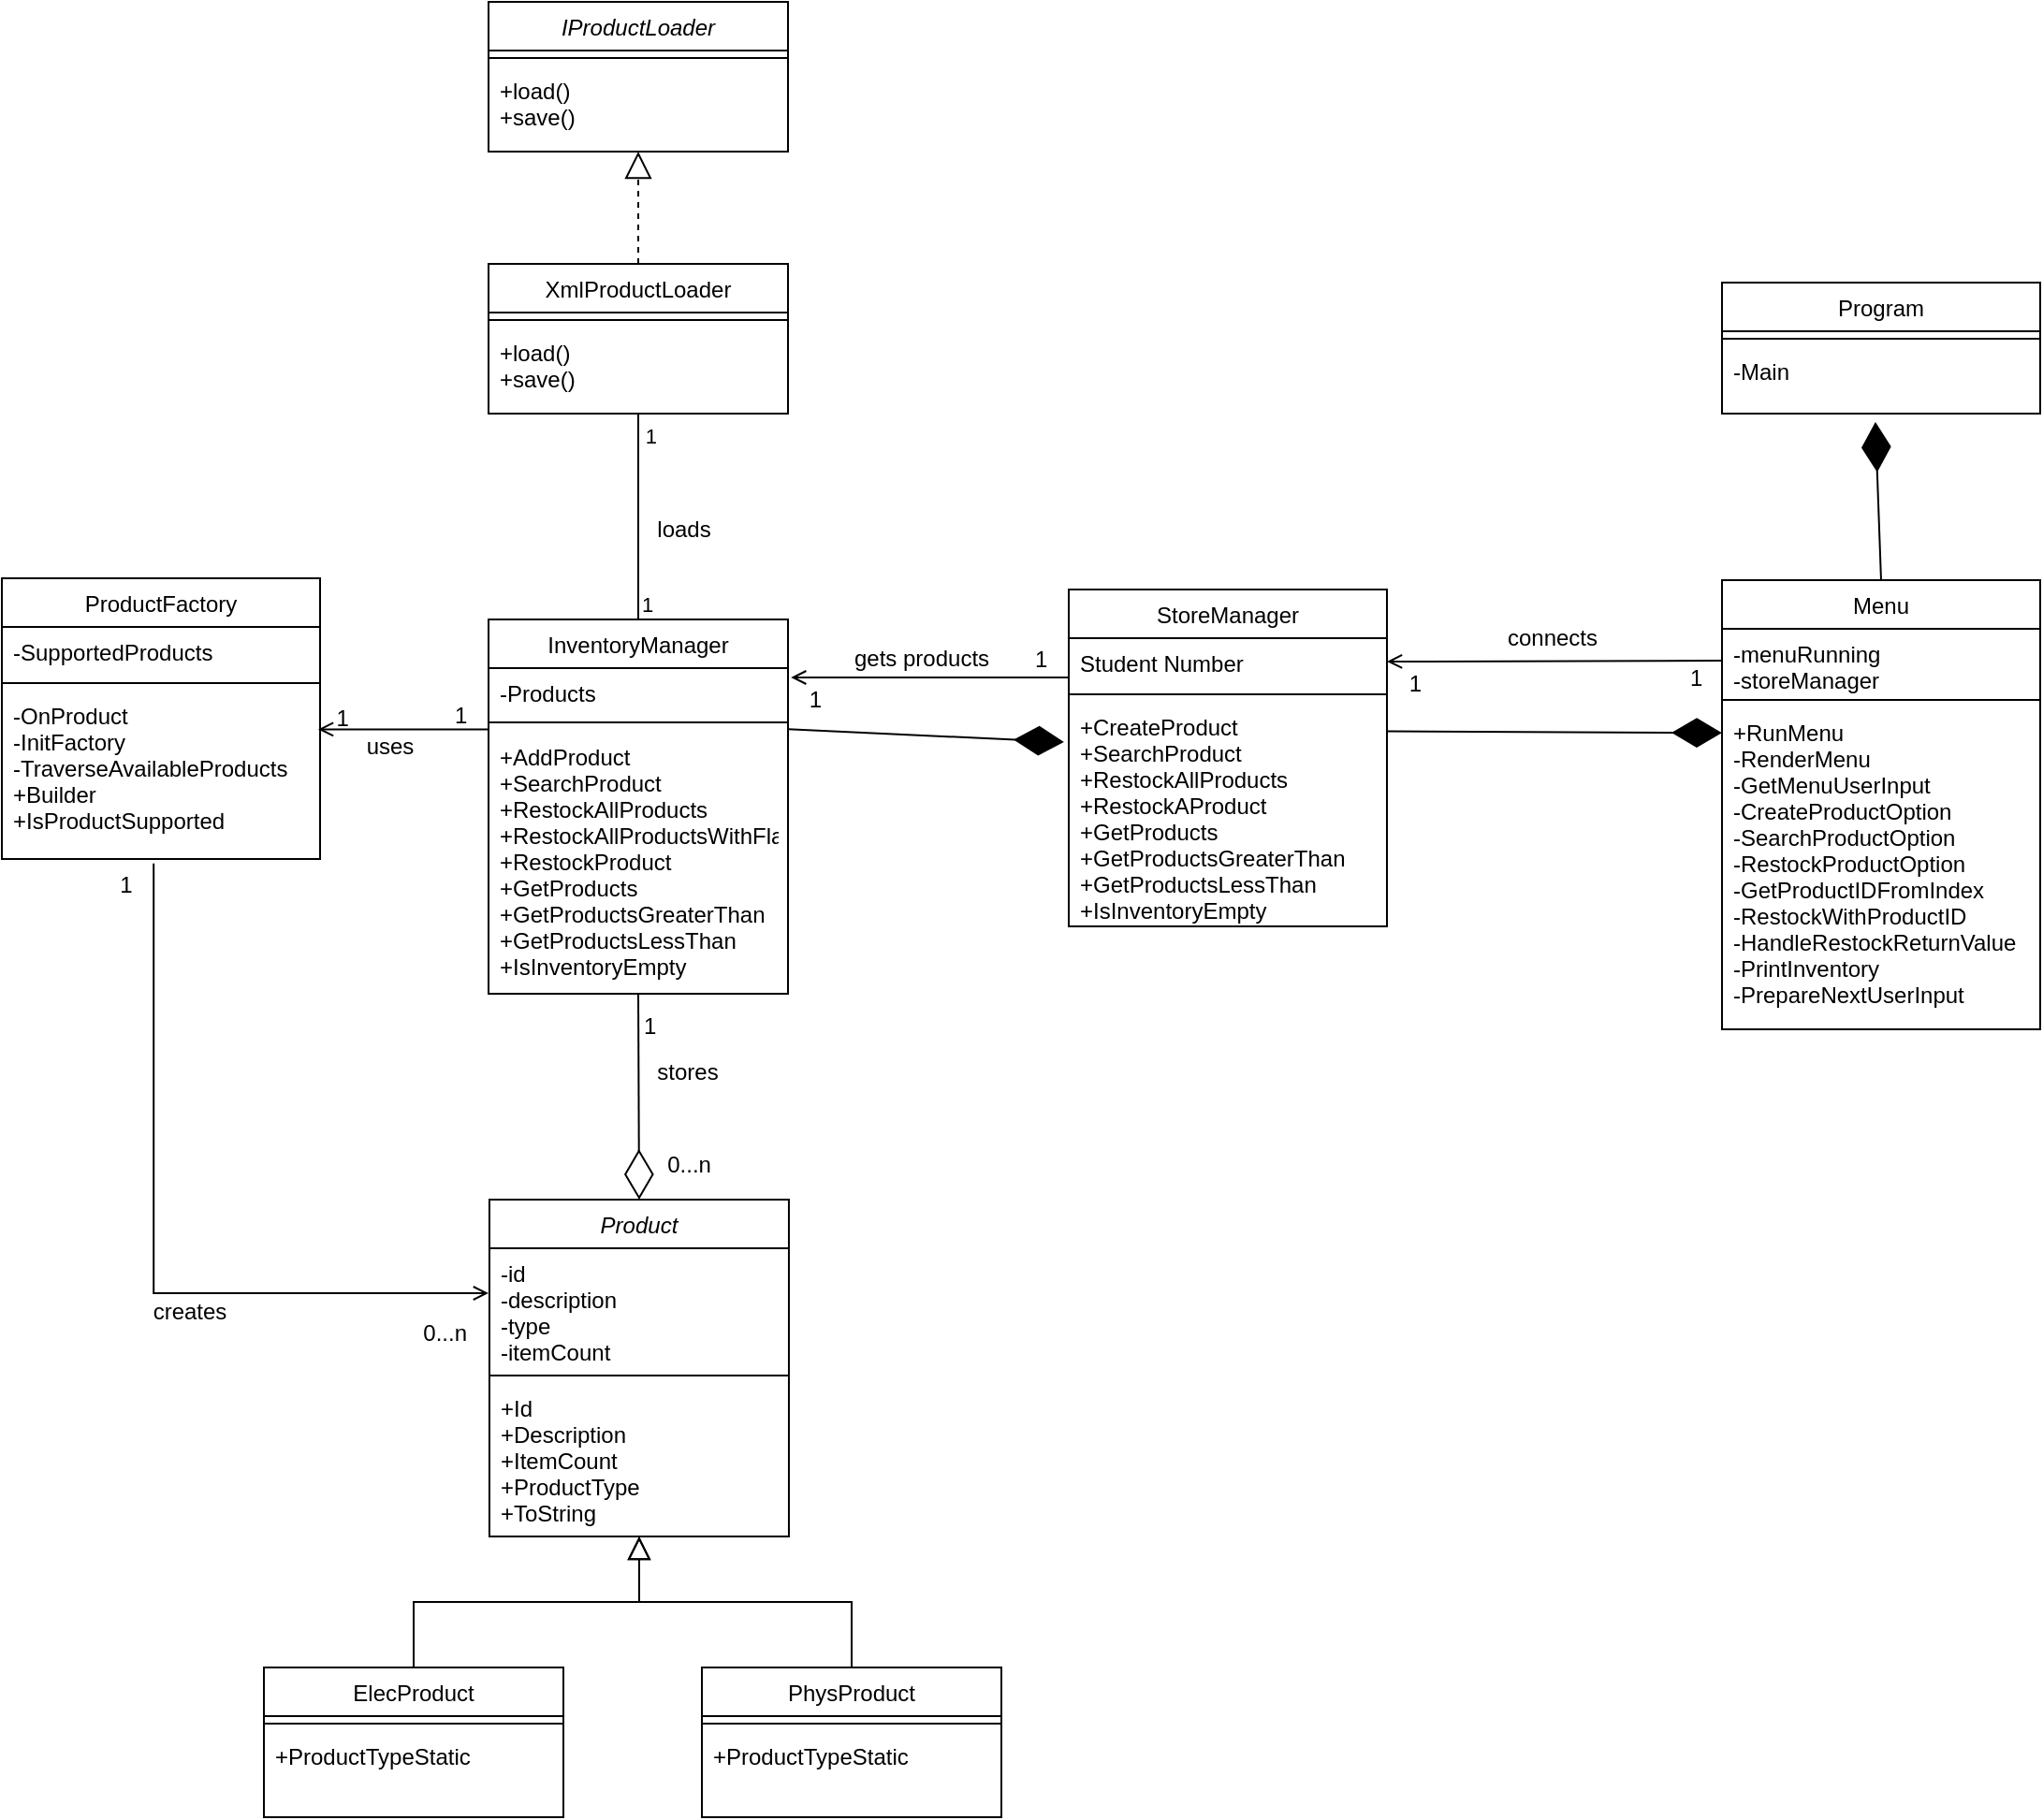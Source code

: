 <mxfile version="20.8.16" type="device"><diagram id="C5RBs43oDa-KdzZeNtuy" name="Page-1"><mxGraphModel dx="2845" dy="2197" grid="1" gridSize="10" guides="1" tooltips="1" connect="1" arrows="1" fold="1" page="1" pageScale="1" pageWidth="827" pageHeight="1169" math="0" shadow="0"><root><mxCell id="WIyWlLk6GJQsqaUBKTNV-0"/><mxCell id="WIyWlLk6GJQsqaUBKTNV-1" parent="WIyWlLk6GJQsqaUBKTNV-0"/><mxCell id="zkfFHV4jXpPFQw0GAbJ--0" value="Product" style="swimlane;fontStyle=2;align=center;verticalAlign=top;childLayout=stackLayout;horizontal=1;startSize=26;horizontalStack=0;resizeParent=1;resizeLast=0;collapsible=1;marginBottom=0;rounded=0;shadow=0;strokeWidth=1;" parent="WIyWlLk6GJQsqaUBKTNV-1" vertex="1"><mxGeometry x="220.48" y="220" width="160" height="180" as="geometry"><mxRectangle x="230" y="140" width="160" height="26" as="alternateBounds"/></mxGeometry></mxCell><mxCell id="zkfFHV4jXpPFQw0GAbJ--2" value="-id&#10;-description&#10;-type&#10;-itemCount" style="text;align=left;verticalAlign=top;spacingLeft=4;spacingRight=4;overflow=hidden;rotatable=0;points=[[0,0.5],[1,0.5]];portConstraint=eastwest;rounded=0;shadow=0;html=0;" parent="zkfFHV4jXpPFQw0GAbJ--0" vertex="1"><mxGeometry y="26" width="160" height="64" as="geometry"/></mxCell><mxCell id="zkfFHV4jXpPFQw0GAbJ--4" value="" style="line;html=1;strokeWidth=1;align=left;verticalAlign=middle;spacingTop=-1;spacingLeft=3;spacingRight=3;rotatable=0;labelPosition=right;points=[];portConstraint=eastwest;" parent="zkfFHV4jXpPFQw0GAbJ--0" vertex="1"><mxGeometry y="90" width="160" height="8" as="geometry"/></mxCell><mxCell id="teCfnQunhUnKMAVGu_s2-44" value="+Id&#10;+Description&#10;+ItemCount&#10;+ProductType&#10;+ToString" style="text;align=left;verticalAlign=top;spacingLeft=4;spacingRight=4;overflow=hidden;rotatable=0;points=[[0,0.5],[1,0.5]];portConstraint=eastwest;rounded=0;shadow=0;html=0;" vertex="1" parent="zkfFHV4jXpPFQw0GAbJ--0"><mxGeometry y="98" width="160" height="82" as="geometry"/></mxCell><mxCell id="zkfFHV4jXpPFQw0GAbJ--6" value="ElecProduct" style="swimlane;fontStyle=0;align=center;verticalAlign=top;childLayout=stackLayout;horizontal=1;startSize=26;horizontalStack=0;resizeParent=1;resizeLast=0;collapsible=1;marginBottom=0;rounded=0;shadow=0;strokeWidth=1;" parent="WIyWlLk6GJQsqaUBKTNV-1" vertex="1"><mxGeometry x="100" y="470" width="160" height="80" as="geometry"><mxRectangle x="130" y="380" width="160" height="26" as="alternateBounds"/></mxGeometry></mxCell><mxCell id="zkfFHV4jXpPFQw0GAbJ--9" value="" style="line;html=1;strokeWidth=1;align=left;verticalAlign=middle;spacingTop=-1;spacingLeft=3;spacingRight=3;rotatable=0;labelPosition=right;points=[];portConstraint=eastwest;" parent="zkfFHV4jXpPFQw0GAbJ--6" vertex="1"><mxGeometry y="26" width="160" height="8" as="geometry"/></mxCell><mxCell id="zkfFHV4jXpPFQw0GAbJ--10" value="+ProductTypeStatic" style="text;align=left;verticalAlign=top;spacingLeft=4;spacingRight=4;overflow=hidden;rotatable=0;points=[[0,0.5],[1,0.5]];portConstraint=eastwest;fontStyle=0" parent="zkfFHV4jXpPFQw0GAbJ--6" vertex="1"><mxGeometry y="34" width="160" height="26" as="geometry"/></mxCell><mxCell id="zkfFHV4jXpPFQw0GAbJ--12" value="" style="endArrow=block;endSize=10;endFill=0;shadow=0;strokeWidth=1;rounded=0;edgeStyle=elbowEdgeStyle;elbow=vertical;" parent="WIyWlLk6GJQsqaUBKTNV-1" source="zkfFHV4jXpPFQw0GAbJ--6" target="zkfFHV4jXpPFQw0GAbJ--0" edge="1"><mxGeometry width="160" relative="1" as="geometry"><mxPoint x="210.48" y="273" as="sourcePoint"/><mxPoint x="210.48" y="273" as="targetPoint"/></mxGeometry></mxCell><mxCell id="zkfFHV4jXpPFQw0GAbJ--16" value="" style="endArrow=block;endSize=10;endFill=0;shadow=0;strokeWidth=1;rounded=0;edgeStyle=elbowEdgeStyle;elbow=vertical;exitX=0.5;exitY=0;exitDx=0;exitDy=0;" parent="WIyWlLk6GJQsqaUBKTNV-1" target="zkfFHV4jXpPFQw0GAbJ--0" edge="1" source="zSwf18RhyyL2rDajQpEE-3"><mxGeometry width="160" relative="1" as="geometry"><mxPoint x="420.48" y="430" as="sourcePoint"/><mxPoint x="320.48" y="341" as="targetPoint"/></mxGeometry></mxCell><mxCell id="zSwf18RhyyL2rDajQpEE-3" value="PhysProduct" style="swimlane;fontStyle=0;align=center;verticalAlign=top;childLayout=stackLayout;horizontal=1;startSize=26;horizontalStack=0;resizeParent=1;resizeLast=0;collapsible=1;marginBottom=0;rounded=0;shadow=0;strokeWidth=1;" parent="WIyWlLk6GJQsqaUBKTNV-1" vertex="1"><mxGeometry x="334" y="470" width="160" height="80" as="geometry"><mxRectangle x="130" y="380" width="160" height="26" as="alternateBounds"/></mxGeometry></mxCell><mxCell id="zSwf18RhyyL2rDajQpEE-5" value="" style="line;html=1;strokeWidth=1;align=left;verticalAlign=middle;spacingTop=-1;spacingLeft=3;spacingRight=3;rotatable=0;labelPosition=right;points=[];portConstraint=eastwest;" parent="zSwf18RhyyL2rDajQpEE-3" vertex="1"><mxGeometry y="26" width="160" height="8" as="geometry"/></mxCell><mxCell id="zSwf18RhyyL2rDajQpEE-6" value="+ProductTypeStatic" style="text;align=left;verticalAlign=top;spacingLeft=4;spacingRight=4;overflow=hidden;rotatable=0;points=[[0,0.5],[1,0.5]];portConstraint=eastwest;fontStyle=0" parent="zSwf18RhyyL2rDajQpEE-3" vertex="1"><mxGeometry y="34" width="160" height="26" as="geometry"/></mxCell><mxCell id="zSwf18RhyyL2rDajQpEE-7" value="InventoryManager" style="swimlane;fontStyle=0;align=center;verticalAlign=top;childLayout=stackLayout;horizontal=1;startSize=26;horizontalStack=0;resizeParent=1;resizeLast=0;collapsible=1;marginBottom=0;rounded=0;shadow=0;strokeWidth=1;" parent="WIyWlLk6GJQsqaUBKTNV-1" vertex="1"><mxGeometry x="220" y="-90" width="160" height="200" as="geometry"><mxRectangle x="230" y="140" width="160" height="26" as="alternateBounds"/></mxGeometry></mxCell><mxCell id="zSwf18RhyyL2rDajQpEE-8" value="-Products" style="text;align=left;verticalAlign=top;spacingLeft=4;spacingRight=4;overflow=hidden;rotatable=0;points=[[0,0.5],[1,0.5]];portConstraint=eastwest;rounded=0;shadow=0;html=0;" parent="zSwf18RhyyL2rDajQpEE-7" vertex="1"><mxGeometry y="26" width="160" height="24" as="geometry"/></mxCell><mxCell id="zSwf18RhyyL2rDajQpEE-9" value="" style="line;html=1;strokeWidth=1;align=left;verticalAlign=middle;spacingTop=-1;spacingLeft=3;spacingRight=3;rotatable=0;labelPosition=right;points=[];portConstraint=eastwest;" parent="zSwf18RhyyL2rDajQpEE-7" vertex="1"><mxGeometry y="50" width="160" height="10" as="geometry"/></mxCell><mxCell id="teCfnQunhUnKMAVGu_s2-38" value="+AddProduct&#10;+SearchProduct&#10;+RestockAllProducts&#10;+RestockAllProductsWithFlag&#10;+RestockProduct&#10;+GetProducts&#10;+GetProductsGreaterThan&#10;+GetProductsLessThan&#10;+IsInventoryEmpty&#10;" style="text;align=left;verticalAlign=top;spacingLeft=4;spacingRight=4;overflow=hidden;rotatable=0;points=[[0,0.5],[1,0.5]];portConstraint=eastwest;fontStyle=0" vertex="1" parent="zSwf18RhyyL2rDajQpEE-7"><mxGeometry y="60" width="160" height="140" as="geometry"/></mxCell><mxCell id="zSwf18RhyyL2rDajQpEE-13" value="" style="endArrow=diamondThin;endFill=1;endSize=24;html=1;rounded=0;entryX=-0.015;entryY=0.179;entryDx=0;entryDy=0;entryPerimeter=0;" parent="WIyWlLk6GJQsqaUBKTNV-1" target="zSwf18RhyyL2rDajQpEE-24" edge="1"><mxGeometry width="160" relative="1" as="geometry"><mxPoint x="380" y="-31.42" as="sourcePoint"/><mxPoint x="517.6" y="-32.042" as="targetPoint"/></mxGeometry></mxCell><mxCell id="zSwf18RhyyL2rDajQpEE-17" value="Menu" style="swimlane;fontStyle=0;align=center;verticalAlign=top;childLayout=stackLayout;horizontal=1;startSize=26;horizontalStack=0;resizeParent=1;resizeLast=0;collapsible=1;marginBottom=0;rounded=0;shadow=0;strokeWidth=1;" parent="WIyWlLk6GJQsqaUBKTNV-1" vertex="1"><mxGeometry x="879" y="-111" width="170" height="240" as="geometry"><mxRectangle x="130" y="380" width="160" height="26" as="alternateBounds"/></mxGeometry></mxCell><mxCell id="zSwf18RhyyL2rDajQpEE-18" value="-menuRunning&#10;-storeManager" style="text;align=left;verticalAlign=top;spacingLeft=4;spacingRight=4;overflow=hidden;rotatable=0;points=[[0,0.5],[1,0.5]];portConstraint=eastwest;" parent="zSwf18RhyyL2rDajQpEE-17" vertex="1"><mxGeometry y="26" width="170" height="34" as="geometry"/></mxCell><mxCell id="zSwf18RhyyL2rDajQpEE-19" value="" style="line;html=1;strokeWidth=1;align=left;verticalAlign=middle;spacingTop=-1;spacingLeft=3;spacingRight=3;rotatable=0;labelPosition=right;points=[];portConstraint=eastwest;" parent="zSwf18RhyyL2rDajQpEE-17" vertex="1"><mxGeometry y="60" width="170" height="8" as="geometry"/></mxCell><mxCell id="zSwf18RhyyL2rDajQpEE-20" value="+RunMenu&#10;-RenderMenu&#10;-GetMenuUserInput&#10;-CreateProductOption&#10;-SearchProductOption&#10;-RestockProductOption&#10;-GetProductIDFromIndex&#10;-RestockWithProductID&#10;-HandleRestockReturnValue&#10;-PrintInventory&#10;-PrepareNextUserInput" style="text;align=left;verticalAlign=top;spacingLeft=4;spacingRight=4;overflow=hidden;rotatable=0;points=[[0,0.5],[1,0.5]];portConstraint=eastwest;fontStyle=0" parent="zSwf18RhyyL2rDajQpEE-17" vertex="1"><mxGeometry y="68" width="170" height="172" as="geometry"/></mxCell><mxCell id="zSwf18RhyyL2rDajQpEE-21" value="StoreManager" style="swimlane;fontStyle=0;align=center;verticalAlign=top;childLayout=stackLayout;horizontal=1;startSize=26;horizontalStack=0;resizeParent=1;resizeLast=0;collapsible=1;marginBottom=0;rounded=0;shadow=0;strokeWidth=1;" parent="WIyWlLk6GJQsqaUBKTNV-1" vertex="1"><mxGeometry x="530" y="-106" width="170" height="180" as="geometry"><mxRectangle x="130" y="380" width="160" height="26" as="alternateBounds"/></mxGeometry></mxCell><mxCell id="zSwf18RhyyL2rDajQpEE-22" value="Student Number" style="text;align=left;verticalAlign=top;spacingLeft=4;spacingRight=4;overflow=hidden;rotatable=0;points=[[0,0.5],[1,0.5]];portConstraint=eastwest;" parent="zSwf18RhyyL2rDajQpEE-21" vertex="1"><mxGeometry y="26" width="170" height="26" as="geometry"/></mxCell><mxCell id="zSwf18RhyyL2rDajQpEE-23" value="" style="line;html=1;strokeWidth=1;align=left;verticalAlign=middle;spacingTop=-1;spacingLeft=3;spacingRight=3;rotatable=0;labelPosition=right;points=[];portConstraint=eastwest;" parent="zSwf18RhyyL2rDajQpEE-21" vertex="1"><mxGeometry y="52" width="170" height="8" as="geometry"/></mxCell><mxCell id="zSwf18RhyyL2rDajQpEE-24" value="+CreateProduct&#10;+SearchProduct&#10;+RestockAllProducts&#10;+RestockAProduct&#10;+GetProducts&#10;+GetProductsGreaterThan&#10;+GetProductsLessThan&#10;+IsInventoryEmpty&#10;" style="text;align=left;verticalAlign=top;spacingLeft=4;spacingRight=4;overflow=hidden;rotatable=0;points=[[0,0.5],[1,0.5]];portConstraint=eastwest;fontStyle=0" parent="zSwf18RhyyL2rDajQpEE-21" vertex="1"><mxGeometry y="60" width="170" height="120" as="geometry"/></mxCell><mxCell id="zSwf18RhyyL2rDajQpEE-25" value="" style="endArrow=diamondThin;endFill=1;endSize=24;html=1;rounded=0;entryX=0;entryY=0.079;entryDx=0;entryDy=0;entryPerimeter=0;" parent="WIyWlLk6GJQsqaUBKTNV-1" target="zSwf18RhyyL2rDajQpEE-20" edge="1"><mxGeometry width="160" relative="1" as="geometry"><mxPoint x="700" y="-30.21" as="sourcePoint"/><mxPoint x="800" y="-32" as="targetPoint"/></mxGeometry></mxCell><mxCell id="zSwf18RhyyL2rDajQpEE-26" value="" style="endArrow=diamondThin;endFill=1;endSize=24;html=1;rounded=0;entryX=0.482;entryY=1.124;entryDx=0;entryDy=0;entryPerimeter=0;exitX=0.5;exitY=0;exitDx=0;exitDy=0;" parent="WIyWlLk6GJQsqaUBKTNV-1" source="zSwf18RhyyL2rDajQpEE-17" target="zSwf18RhyyL2rDajQpEE-30" edge="1"><mxGeometry width="160" relative="1" as="geometry"><mxPoint x="1106" y="-37.5" as="sourcePoint"/><mxPoint x="1231.3" y="-39.998" as="targetPoint"/></mxGeometry></mxCell><mxCell id="zSwf18RhyyL2rDajQpEE-27" value="Program" style="swimlane;fontStyle=0;align=center;verticalAlign=top;childLayout=stackLayout;horizontal=1;startSize=26;horizontalStack=0;resizeParent=1;resizeLast=0;collapsible=1;marginBottom=0;rounded=0;shadow=0;strokeWidth=1;" parent="WIyWlLk6GJQsqaUBKTNV-1" vertex="1"><mxGeometry x="879" y="-270" width="170" height="70" as="geometry"><mxRectangle x="130" y="380" width="160" height="26" as="alternateBounds"/></mxGeometry></mxCell><mxCell id="zSwf18RhyyL2rDajQpEE-29" value="" style="line;html=1;strokeWidth=1;align=left;verticalAlign=middle;spacingTop=-1;spacingLeft=3;spacingRight=3;rotatable=0;labelPosition=right;points=[];portConstraint=eastwest;" parent="zSwf18RhyyL2rDajQpEE-27" vertex="1"><mxGeometry y="26" width="170" height="8" as="geometry"/></mxCell><mxCell id="zSwf18RhyyL2rDajQpEE-30" value="-Main" style="text;align=left;verticalAlign=top;spacingLeft=4;spacingRight=4;overflow=hidden;rotatable=0;points=[[0,0.5],[1,0.5]];portConstraint=eastwest;fontStyle=0" parent="zSwf18RhyyL2rDajQpEE-27" vertex="1"><mxGeometry y="34" width="170" height="36" as="geometry"/></mxCell><mxCell id="zSwf18RhyyL2rDajQpEE-35" value="XmlProductLoader" style="swimlane;fontStyle=0;align=center;verticalAlign=top;childLayout=stackLayout;horizontal=1;startSize=26;horizontalStack=0;resizeParent=1;resizeLast=0;collapsible=1;marginBottom=0;rounded=0;shadow=0;strokeWidth=1;" parent="WIyWlLk6GJQsqaUBKTNV-1" vertex="1"><mxGeometry x="220" y="-280" width="160" height="80" as="geometry"><mxRectangle x="230" y="140" width="160" height="26" as="alternateBounds"/></mxGeometry></mxCell><mxCell id="zSwf18RhyyL2rDajQpEE-37" value="" style="line;html=1;strokeWidth=1;align=left;verticalAlign=middle;spacingTop=-1;spacingLeft=3;spacingRight=3;rotatable=0;labelPosition=right;points=[];portConstraint=eastwest;" parent="zSwf18RhyyL2rDajQpEE-35" vertex="1"><mxGeometry y="26" width="160" height="8" as="geometry"/></mxCell><mxCell id="zSwf18RhyyL2rDajQpEE-39" value="+load()&#10;+save()" style="text;align=left;verticalAlign=top;spacingLeft=4;spacingRight=4;overflow=hidden;rotatable=0;points=[[0,0.5],[1,0.5]];portConstraint=eastwest;rounded=0;shadow=0;html=0;" parent="zSwf18RhyyL2rDajQpEE-35" vertex="1"><mxGeometry y="34" width="160" height="46" as="geometry"/></mxCell><mxCell id="zSwf18RhyyL2rDajQpEE-40" value="" style="endArrow=block;dashed=1;endFill=0;endSize=12;html=1;rounded=0;exitX=0.5;exitY=0;exitDx=0;exitDy=0;entryX=0.5;entryY=1;entryDx=0;entryDy=0;" parent="WIyWlLk6GJQsqaUBKTNV-1" source="zSwf18RhyyL2rDajQpEE-35" target="zSwf18RhyyL2rDajQpEE-41" edge="1"><mxGeometry width="160" relative="1" as="geometry"><mxPoint x="300" y="-350" as="sourcePoint"/><mxPoint x="300" y="-370" as="targetPoint"/></mxGeometry></mxCell><mxCell id="zSwf18RhyyL2rDajQpEE-41" value="IProductLoader" style="swimlane;fontStyle=2;align=center;verticalAlign=top;childLayout=stackLayout;horizontal=1;startSize=26;horizontalStack=0;resizeParent=1;resizeLast=0;collapsible=1;marginBottom=0;rounded=0;shadow=0;strokeWidth=1;" parent="WIyWlLk6GJQsqaUBKTNV-1" vertex="1"><mxGeometry x="220" y="-420" width="160" height="80" as="geometry"><mxRectangle x="230" y="140" width="160" height="26" as="alternateBounds"/></mxGeometry></mxCell><mxCell id="zSwf18RhyyL2rDajQpEE-43" value="" style="line;html=1;strokeWidth=1;align=left;verticalAlign=middle;spacingTop=-1;spacingLeft=3;spacingRight=3;rotatable=0;labelPosition=right;points=[];portConstraint=eastwest;" parent="zSwf18RhyyL2rDajQpEE-41" vertex="1"><mxGeometry y="26" width="160" height="8" as="geometry"/></mxCell><mxCell id="zSwf18RhyyL2rDajQpEE-44" value="+load()&#10;+save()" style="text;align=left;verticalAlign=top;spacingLeft=4;spacingRight=4;overflow=hidden;rotatable=0;points=[[0,0.5],[1,0.5]];portConstraint=eastwest;rounded=0;shadow=0;html=0;" parent="zSwf18RhyyL2rDajQpEE-41" vertex="1"><mxGeometry y="34" width="160" height="46" as="geometry"/></mxCell><mxCell id="teCfnQunhUnKMAVGu_s2-0" value="" style="endArrow=open;shadow=0;strokeWidth=1;rounded=0;endFill=1;edgeStyle=elbowEdgeStyle;elbow=vertical;exitX=0;exitY=0.769;exitDx=0;exitDy=0;exitPerimeter=0;entryX=1.01;entryY=0.235;entryDx=0;entryDy=0;entryPerimeter=0;" edge="1" parent="WIyWlLk6GJQsqaUBKTNV-1" source="zSwf18RhyyL2rDajQpEE-22" target="zSwf18RhyyL2rDajQpEE-8"><mxGeometry x="0.5" y="41" relative="1" as="geometry"><mxPoint x="440" y="-82.898" as="sourcePoint"/><mxPoint x="453.76" y="-160.0" as="targetPoint"/><mxPoint x="-40" y="32" as="offset"/></mxGeometry></mxCell><mxCell id="teCfnQunhUnKMAVGu_s2-1" value="1" style="resizable=0;align=left;verticalAlign=bottom;labelBackgroundColor=none;fontSize=12;" connectable="0" vertex="1" parent="teCfnQunhUnKMAVGu_s2-0"><mxGeometry x="-1" relative="1" as="geometry"><mxPoint x="-20" as="offset"/></mxGeometry></mxCell><mxCell id="teCfnQunhUnKMAVGu_s2-2" value="1" style="resizable=0;align=right;verticalAlign=bottom;labelBackgroundColor=none;fontSize=12;" connectable="0" vertex="1" parent="teCfnQunhUnKMAVGu_s2-0"><mxGeometry x="1" relative="1" as="geometry"><mxPoint x="18" y="20" as="offset"/></mxGeometry></mxCell><mxCell id="teCfnQunhUnKMAVGu_s2-3" value="gets products" style="text;html=1;resizable=0;points=[];;align=center;verticalAlign=middle;labelBackgroundColor=none;rounded=0;shadow=0;strokeWidth=1;fontSize=12;" vertex="1" connectable="0" parent="teCfnQunhUnKMAVGu_s2-0"><mxGeometry x="0.5" y="49" relative="1" as="geometry"><mxPoint x="32" y="-59" as="offset"/></mxGeometry></mxCell><mxCell id="teCfnQunhUnKMAVGu_s2-8" value="" style="endArrow=none;html=1;edgeStyle=orthogonalEdgeStyle;rounded=0;exitX=0.5;exitY=0;exitDx=0;exitDy=0;entryX=0.5;entryY=1;entryDx=0;entryDy=0;" edge="1" parent="WIyWlLk6GJQsqaUBKTNV-1" source="zSwf18RhyyL2rDajQpEE-7" target="zSwf18RhyyL2rDajQpEE-35"><mxGeometry relative="1" as="geometry"><mxPoint x="570" y="-170" as="sourcePoint"/><mxPoint x="730" y="-170" as="targetPoint"/></mxGeometry></mxCell><mxCell id="teCfnQunhUnKMAVGu_s2-9" value="1" style="edgeLabel;resizable=0;html=1;align=left;verticalAlign=bottom;" connectable="0" vertex="1" parent="teCfnQunhUnKMAVGu_s2-8"><mxGeometry x="-1" relative="1" as="geometry"/></mxCell><mxCell id="teCfnQunhUnKMAVGu_s2-10" value="1" style="edgeLabel;resizable=0;html=1;align=right;verticalAlign=bottom;" connectable="0" vertex="1" parent="teCfnQunhUnKMAVGu_s2-8"><mxGeometry x="1" relative="1" as="geometry"><mxPoint x="10" y="20" as="offset"/></mxGeometry></mxCell><mxCell id="teCfnQunhUnKMAVGu_s2-11" value="loads" style="text;html=1;resizable=0;points=[];;align=center;verticalAlign=middle;labelBackgroundColor=none;rounded=0;shadow=0;strokeWidth=1;fontSize=12;" vertex="1" connectable="0" parent="WIyWlLk6GJQsqaUBKTNV-1"><mxGeometry x="110.0" y="-70.001" as="geometry"><mxPoint x="214" y="-68" as="offset"/></mxGeometry></mxCell><mxCell id="teCfnQunhUnKMAVGu_s2-15" value="ProductFactory" style="swimlane;fontStyle=0;align=center;verticalAlign=top;childLayout=stackLayout;horizontal=1;startSize=26;horizontalStack=0;resizeParent=1;resizeLast=0;collapsible=1;marginBottom=0;rounded=0;shadow=0;strokeWidth=1;" vertex="1" parent="WIyWlLk6GJQsqaUBKTNV-1"><mxGeometry x="-40" y="-112" width="170" height="150" as="geometry"><mxRectangle x="130" y="380" width="160" height="26" as="alternateBounds"/></mxGeometry></mxCell><mxCell id="teCfnQunhUnKMAVGu_s2-16" value="-SupportedProducts" style="text;align=left;verticalAlign=top;spacingLeft=4;spacingRight=4;overflow=hidden;rotatable=0;points=[[0,0.5],[1,0.5]];portConstraint=eastwest;" vertex="1" parent="teCfnQunhUnKMAVGu_s2-15"><mxGeometry y="26" width="170" height="26" as="geometry"/></mxCell><mxCell id="teCfnQunhUnKMAVGu_s2-17" value="" style="line;html=1;strokeWidth=1;align=left;verticalAlign=middle;spacingTop=-1;spacingLeft=3;spacingRight=3;rotatable=0;labelPosition=right;points=[];portConstraint=eastwest;" vertex="1" parent="teCfnQunhUnKMAVGu_s2-15"><mxGeometry y="52" width="170" height="8" as="geometry"/></mxCell><mxCell id="teCfnQunhUnKMAVGu_s2-37" value="-OnProduct&#10;-InitFactory&#10;-TraverseAvailableProducts&#10;+Builder&#10;+IsProductSupported" style="text;align=left;verticalAlign=top;spacingLeft=4;spacingRight=4;overflow=hidden;rotatable=0;points=[[0,0.5],[1,0.5]];portConstraint=eastwest;rounded=0;shadow=0;html=0;" vertex="1" parent="teCfnQunhUnKMAVGu_s2-15"><mxGeometry y="60" width="170" height="80" as="geometry"/></mxCell><mxCell id="teCfnQunhUnKMAVGu_s2-19" value="" style="endArrow=open;shadow=0;strokeWidth=1;rounded=0;endFill=1;edgeStyle=elbowEdgeStyle;elbow=vertical;exitX=0.477;exitY=1.027;exitDx=0;exitDy=0;exitPerimeter=0;" edge="1" parent="WIyWlLk6GJQsqaUBKTNV-1"><mxGeometry x="0.5" y="41" relative="1" as="geometry"><mxPoint x="41.09" y="40.43" as="sourcePoint"/><mxPoint x="220" y="270" as="targetPoint"/><mxPoint x="-40" y="32" as="offset"/><Array as="points"><mxPoint x="100" y="270"/></Array></mxGeometry></mxCell><mxCell id="teCfnQunhUnKMAVGu_s2-20" value="1" style="resizable=0;align=left;verticalAlign=bottom;labelBackgroundColor=none;fontSize=12;" connectable="0" vertex="1" parent="teCfnQunhUnKMAVGu_s2-19"><mxGeometry x="-1" relative="1" as="geometry"><mxPoint x="-20" y="20" as="offset"/></mxGeometry></mxCell><mxCell id="teCfnQunhUnKMAVGu_s2-21" value="0...n" style="resizable=0;align=right;verticalAlign=bottom;labelBackgroundColor=none;fontSize=12;" connectable="0" vertex="1" parent="teCfnQunhUnKMAVGu_s2-19"><mxGeometry x="1" relative="1" as="geometry"><mxPoint x="-10" y="30" as="offset"/></mxGeometry></mxCell><mxCell id="teCfnQunhUnKMAVGu_s2-22" value="creates" style="text;html=1;resizable=0;points=[];;align=center;verticalAlign=middle;labelBackgroundColor=none;rounded=0;shadow=0;strokeWidth=1;fontSize=12;" vertex="1" connectable="0" parent="teCfnQunhUnKMAVGu_s2-19"><mxGeometry x="0.5" y="49" relative="1" as="geometry"><mxPoint x="-58" y="59" as="offset"/></mxGeometry></mxCell><mxCell id="teCfnQunhUnKMAVGu_s2-29" value="" style="endArrow=open;shadow=0;strokeWidth=1;rounded=0;endFill=1;edgeStyle=elbowEdgeStyle;elbow=vertical;exitX=0;exitY=0.769;exitDx=0;exitDy=0;exitPerimeter=0;entryX=0.994;entryY=0.227;entryDx=0;entryDy=0;entryPerimeter=0;" edge="1" parent="WIyWlLk6GJQsqaUBKTNV-1"><mxGeometry x="0.5" y="41" relative="1" as="geometry"><mxPoint x="220" y="-39.996" as="sourcePoint"/><mxPoint x="128.98" y="-31.57" as="targetPoint"/><mxPoint x="-40" y="32" as="offset"/><Array as="points"><mxPoint x="130" y="-31.3"/></Array></mxGeometry></mxCell><mxCell id="teCfnQunhUnKMAVGu_s2-30" value="1" style="resizable=0;align=left;verticalAlign=bottom;labelBackgroundColor=none;fontSize=12;" connectable="0" vertex="1" parent="teCfnQunhUnKMAVGu_s2-29"><mxGeometry x="-1" relative="1" as="geometry"><mxPoint x="-20" y="10" as="offset"/></mxGeometry></mxCell><mxCell id="teCfnQunhUnKMAVGu_s2-31" value="1" style="resizable=0;align=right;verticalAlign=bottom;labelBackgroundColor=none;fontSize=12;" connectable="0" vertex="1" parent="teCfnQunhUnKMAVGu_s2-29"><mxGeometry x="1" relative="1" as="geometry"><mxPoint x="18" y="3" as="offset"/></mxGeometry></mxCell><mxCell id="teCfnQunhUnKMAVGu_s2-32" value="uses" style="text;html=1;resizable=0;points=[];;align=center;verticalAlign=middle;labelBackgroundColor=none;rounded=0;shadow=0;strokeWidth=1;fontSize=12;" vertex="1" connectable="0" parent="teCfnQunhUnKMAVGu_s2-29"><mxGeometry x="0.5" y="49" relative="1" as="geometry"><mxPoint x="13" y="-40" as="offset"/></mxGeometry></mxCell><mxCell id="teCfnQunhUnKMAVGu_s2-33" value="" style="endArrow=open;shadow=0;strokeWidth=1;rounded=0;endFill=1;edgeStyle=elbowEdgeStyle;elbow=vertical;exitX=0;exitY=0.5;exitDx=0;exitDy=0;entryX=1;entryY=0.5;entryDx=0;entryDy=0;" edge="1" parent="WIyWlLk6GJQsqaUBKTNV-1" source="zSwf18RhyyL2rDajQpEE-18" target="zSwf18RhyyL2rDajQpEE-22"><mxGeometry x="0.5" y="41" relative="1" as="geometry"><mxPoint x="770" y="-68.696" as="sourcePoint"/><mxPoint x="740" y="-68" as="targetPoint"/><mxPoint x="-40" y="32" as="offset"/></mxGeometry></mxCell><mxCell id="teCfnQunhUnKMAVGu_s2-34" value="1" style="resizable=0;align=left;verticalAlign=bottom;labelBackgroundColor=none;fontSize=12;" connectable="0" vertex="1" parent="teCfnQunhUnKMAVGu_s2-33"><mxGeometry x="-1" relative="1" as="geometry"><mxPoint x="-19" y="18" as="offset"/></mxGeometry></mxCell><mxCell id="teCfnQunhUnKMAVGu_s2-35" value="1" style="resizable=0;align=right;verticalAlign=bottom;labelBackgroundColor=none;fontSize=12;" connectable="0" vertex="1" parent="teCfnQunhUnKMAVGu_s2-33"><mxGeometry x="1" relative="1" as="geometry"><mxPoint x="20" y="20" as="offset"/></mxGeometry></mxCell><mxCell id="teCfnQunhUnKMAVGu_s2-36" value="connects" style="text;html=1;resizable=0;points=[];;align=center;verticalAlign=middle;labelBackgroundColor=none;rounded=0;shadow=0;strokeWidth=1;fontSize=12;" vertex="1" connectable="0" parent="teCfnQunhUnKMAVGu_s2-33"><mxGeometry x="0.5" y="49" relative="1" as="geometry"><mxPoint x="43" y="-62" as="offset"/></mxGeometry></mxCell><mxCell id="teCfnQunhUnKMAVGu_s2-39" value="" style="endArrow=diamondThin;endFill=0;endSize=24;html=1;rounded=0;exitX=0.5;exitY=1;exitDx=0;exitDy=0;entryX=0.5;entryY=0;entryDx=0;entryDy=0;" edge="1" parent="WIyWlLk6GJQsqaUBKTNV-1" source="zSwf18RhyyL2rDajQpEE-7" target="zkfFHV4jXpPFQw0GAbJ--0"><mxGeometry width="160" relative="1" as="geometry"><mxPoint x="390" y="130" as="sourcePoint"/><mxPoint x="550" y="130" as="targetPoint"/><Array as="points"/></mxGeometry></mxCell><mxCell id="teCfnQunhUnKMAVGu_s2-40" value="stores" style="text;html=1;resizable=0;points=[];;align=center;verticalAlign=middle;labelBackgroundColor=none;rounded=0;shadow=0;strokeWidth=1;fontSize=12;" vertex="1" connectable="0" parent="WIyWlLk6GJQsqaUBKTNV-1"><mxGeometry x="300.48" y="170" as="geometry"><mxPoint x="25" y="-18" as="offset"/></mxGeometry></mxCell><mxCell id="teCfnQunhUnKMAVGu_s2-41" value="1" style="resizable=0;align=left;verticalAlign=bottom;labelBackgroundColor=none;fontSize=12;" connectable="0" vertex="1" parent="WIyWlLk6GJQsqaUBKTNV-1"><mxGeometry x="280" y="150" as="geometry"><mxPoint x="21" y="-14" as="offset"/></mxGeometry></mxCell><mxCell id="teCfnQunhUnKMAVGu_s2-42" value="0...n" style="resizable=0;align=right;verticalAlign=bottom;labelBackgroundColor=none;fontSize=12;" connectable="0" vertex="1" parent="WIyWlLk6GJQsqaUBKTNV-1"><mxGeometry x="340.48" y="210" as="geometry"/></mxCell></root></mxGraphModel></diagram></mxfile>